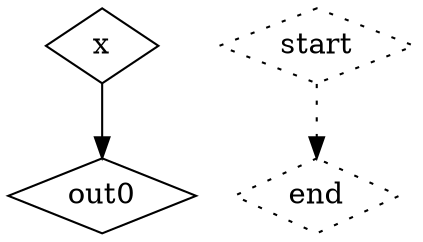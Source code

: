 Digraph G {
  splines=spline
  compound=true
  "x" ["style"="solid", "shape"="diamond", "label"="x", "mlir_op"="handshake.func"]
  "start" ["style"="dotted", "shape"="diamond", "label"="start", "mlir_op"="handshake.func"]
  "out0" ["style"="solid", "shape"="diamond", "label"="out0", "mlir_op"="handshake.func"]
  "end" ["style"="dotted", "shape"="diamond", "label"="end", "mlir_op"="handshake.func"]
  "x" -> "out0" ["dir"="both", "style"="solid", "arrowhead"="normal", "from_idx"="0", "to"="out0", "arrowtail"="none", "from"="x", "to_idx"="0"]
  "start" -> "end" ["dir"="both", "style"="dotted", "arrowhead"="normal", "from_idx"="1", "to"="end", "arrowtail"="none", "from"="start", "to_idx"="1"]
}
